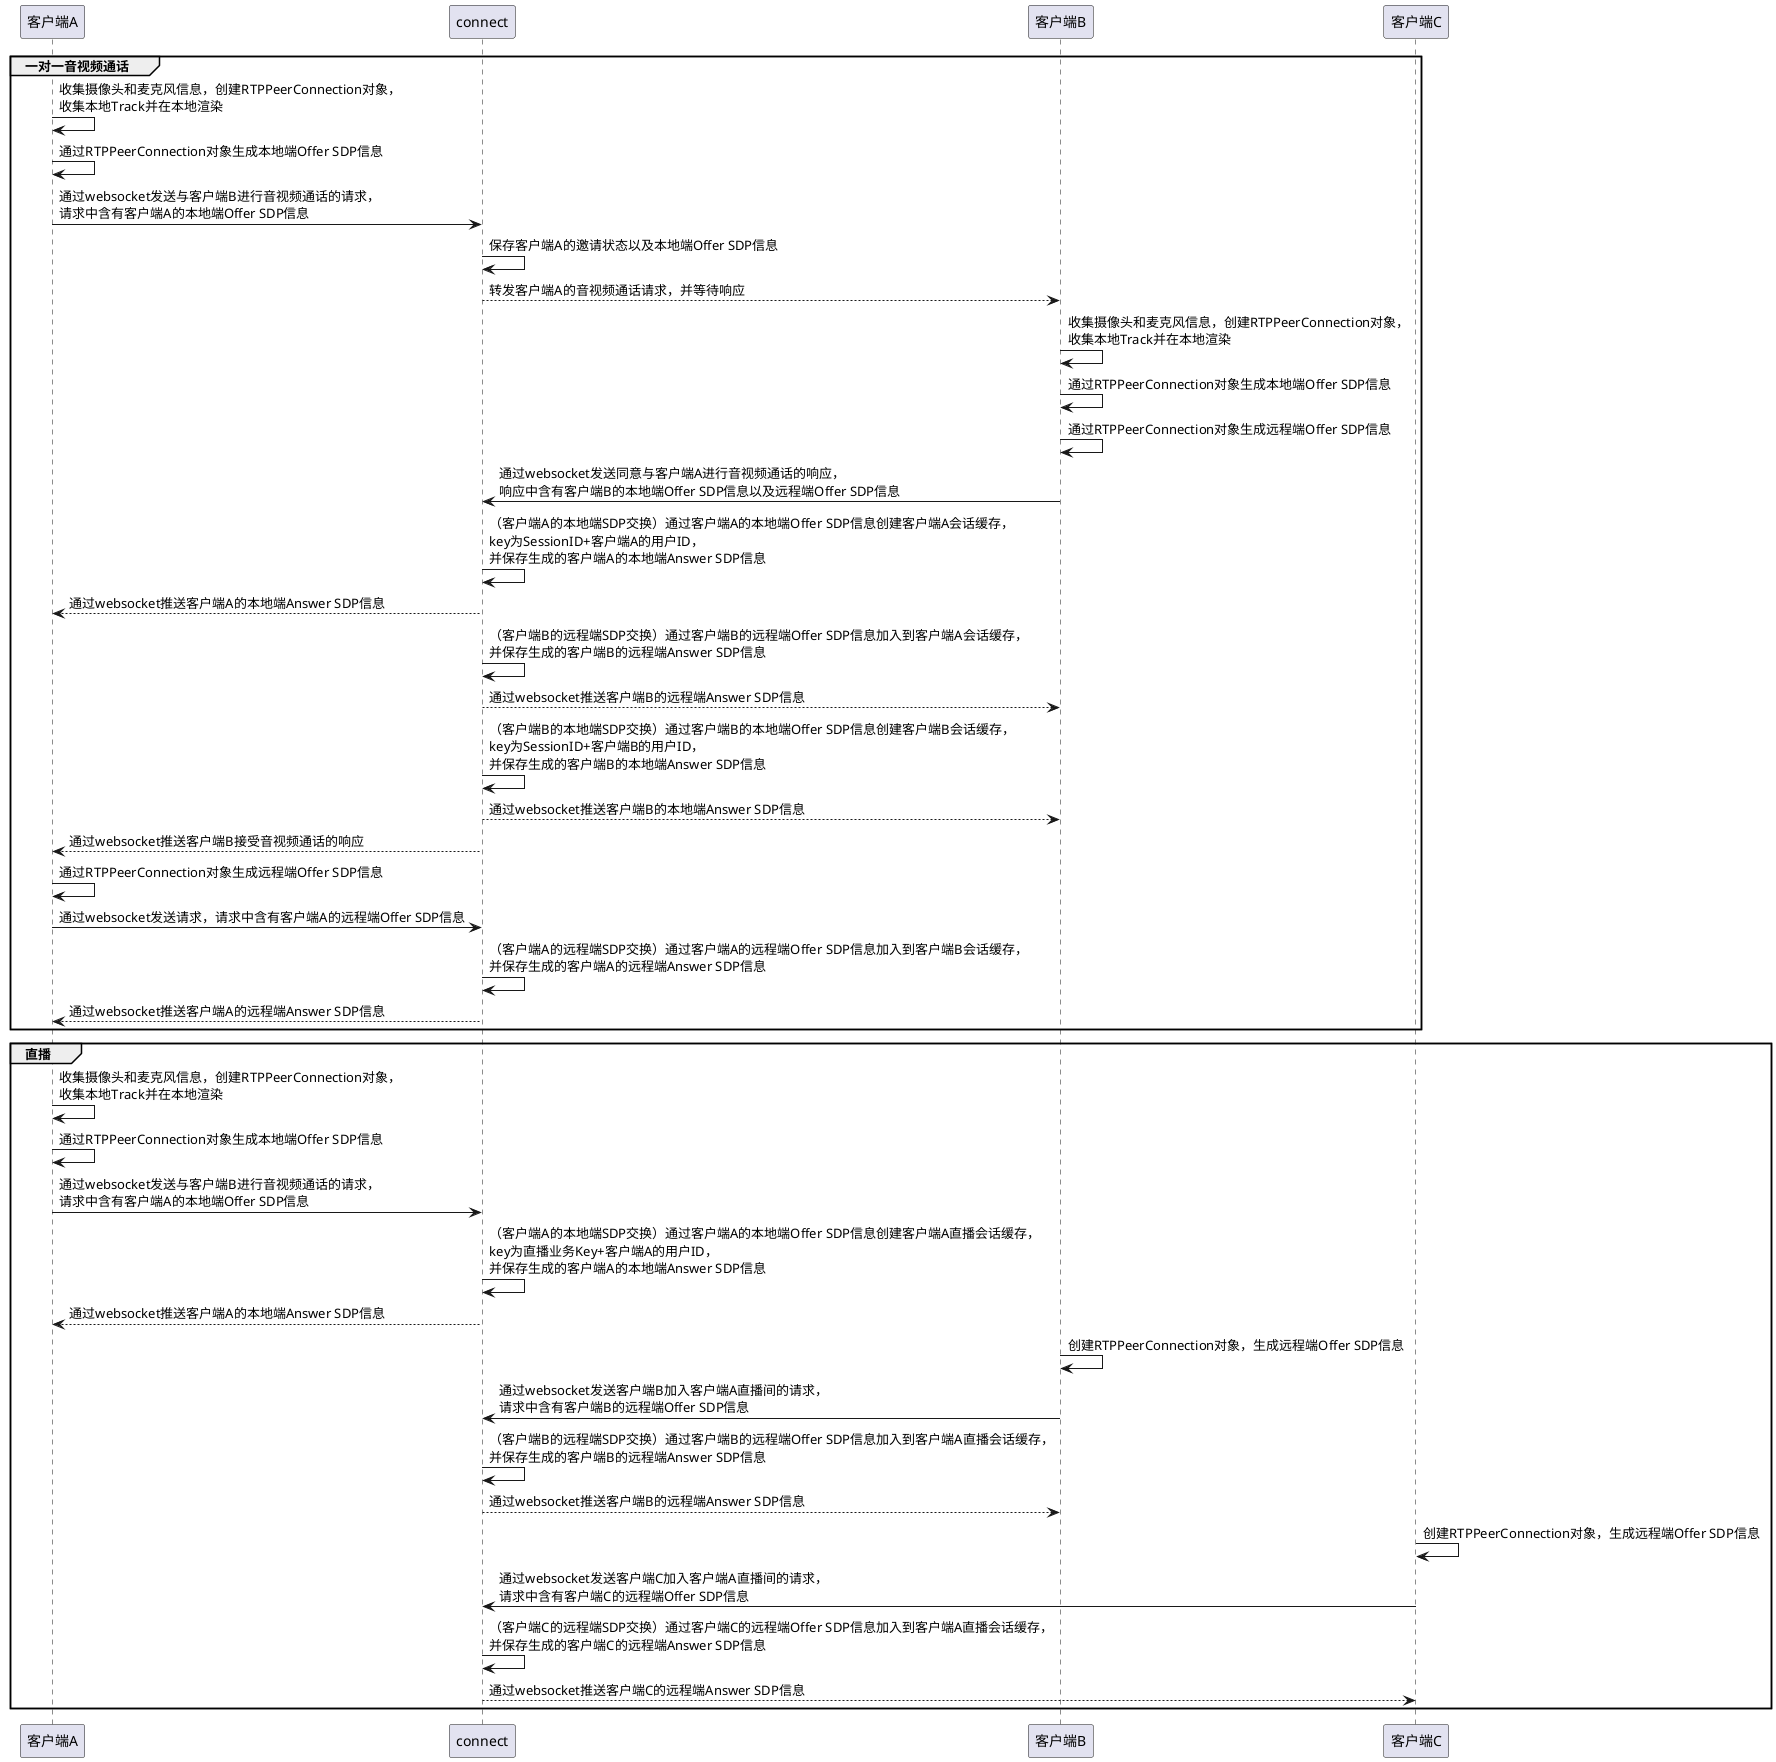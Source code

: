 @startuml

group 一对一音视频通话

客户端A -> 客户端A: 收集摄像头和麦克风信息，创建RTPPeerConnection对象，\n收集本地Track并在本地渲染
客户端A -> 客户端A: 通过RTPPeerConnection对象生成本地端Offer SDP信息
客户端A -> connect: 通过websocket发送与客户端B进行音视频通话的请求，\n请求中含有客户端A的本地端Offer SDP信息
connect -> connect: 保存客户端A的邀请状态以及本地端Offer SDP信息
客户端B <-- connect: 转发客户端A的音视频通话请求，并等待响应
客户端B -> 客户端B: 收集摄像头和麦克风信息，创建RTPPeerConnection对象，\n收集本地Track并在本地渲染
客户端B -> 客户端B: 通过RTPPeerConnection对象生成本地端Offer SDP信息
客户端B -> 客户端B: 通过RTPPeerConnection对象生成远程端Offer SDP信息
客户端B -> connect: 通过websocket发送同意与客户端A进行音视频通话的响应，\n响应中含有客户端B的本地端Offer SDP信息以及远程端Offer SDP信息
connect -> connect: （客户端A的本地端SDP交换）通过客户端A的本地端Offer SDP信息创建客户端A会话缓存，\nkey为SessionID+客户端A的用户ID，\n并保存生成的客户端A的本地端Answer SDP信息
客户端A <-- connect: 通过websocket推送客户端A的本地端Answer SDP信息
connect -> connect: （客户端B的远程端SDP交换）通过客户端B的远程端Offer SDP信息加入到客户端A会话缓存，\n并保存生成的客户端B的远程端Answer SDP信息
客户端B <-- connect: 通过websocket推送客户端B的远程端Answer SDP信息
connect -> connect: （客户端B的本地端SDP交换）通过客户端B的本地端Offer SDP信息创建客户端B会话缓存，\nkey为SessionID+客户端B的用户ID，\n并保存生成的客户端B的本地端Answer SDP信息
客户端B <-- connect: 通过websocket推送客户端B的本地端Answer SDP信息
客户端A <-- connect: 通过websocket推送客户端B接受音视频通话的响应
客户端A -> 客户端A: 通过RTPPeerConnection对象生成远程端Offer SDP信息
客户端A -> connect: 通过websocket发送请求，请求中含有客户端A的远程端Offer SDP信息
connect -> connect: （客户端A的远程端SDP交换）通过客户端A的远程端Offer SDP信息加入到客户端B会话缓存，\n并保存生成的客户端A的远程端Answer SDP信息
客户端A <-- connect: 通过websocket推送客户端A的远程端Answer SDP信息
end

group 直播
客户端A -> 客户端A: 收集摄像头和麦克风信息，创建RTPPeerConnection对象，\n收集本地Track并在本地渲染
客户端A -> 客户端A: 通过RTPPeerConnection对象生成本地端Offer SDP信息
客户端A -> connect: 通过websocket发送与客户端B进行音视频通话的请求，\n请求中含有客户端A的本地端Offer SDP信息
connect -> connect: （客户端A的本地端SDP交换）通过客户端A的本地端Offer SDP信息创建客户端A直播会话缓存，\nkey为直播业务Key+客户端A的用户ID，\n并保存生成的客户端A的本地端Answer SDP信息
客户端A <-- connect: 通过websocket推送客户端A的本地端Answer SDP信息

客户端B -> 客户端B: 创建RTPPeerConnection对象，生成远程端Offer SDP信息
客户端B -> connect: 通过websocket发送客户端B加入客户端A直播间的请求，\n请求中含有客户端B的远程端Offer SDP信息
connect -> connect: （客户端B的远程端SDP交换）通过客户端B的远程端Offer SDP信息加入到客户端A直播会话缓存，\n并保存生成的客户端B的远程端Answer SDP信息
客户端B <-- connect: 通过websocket推送客户端B的远程端Answer SDP信息

客户端C -> 客户端C: 创建RTPPeerConnection对象，生成远程端Offer SDP信息
客户端C -> connect: 通过websocket发送客户端C加入客户端A直播间的请求，\n请求中含有客户端C的远程端Offer SDP信息
connect -> connect: （客户端C的远程端SDP交换）通过客户端C的远程端Offer SDP信息加入到客户端A直播会话缓存，\n并保存生成的客户端C的远程端Answer SDP信息
客户端C <-- connect: 通过websocket推送客户端C的远程端Answer SDP信息

end
@enduml